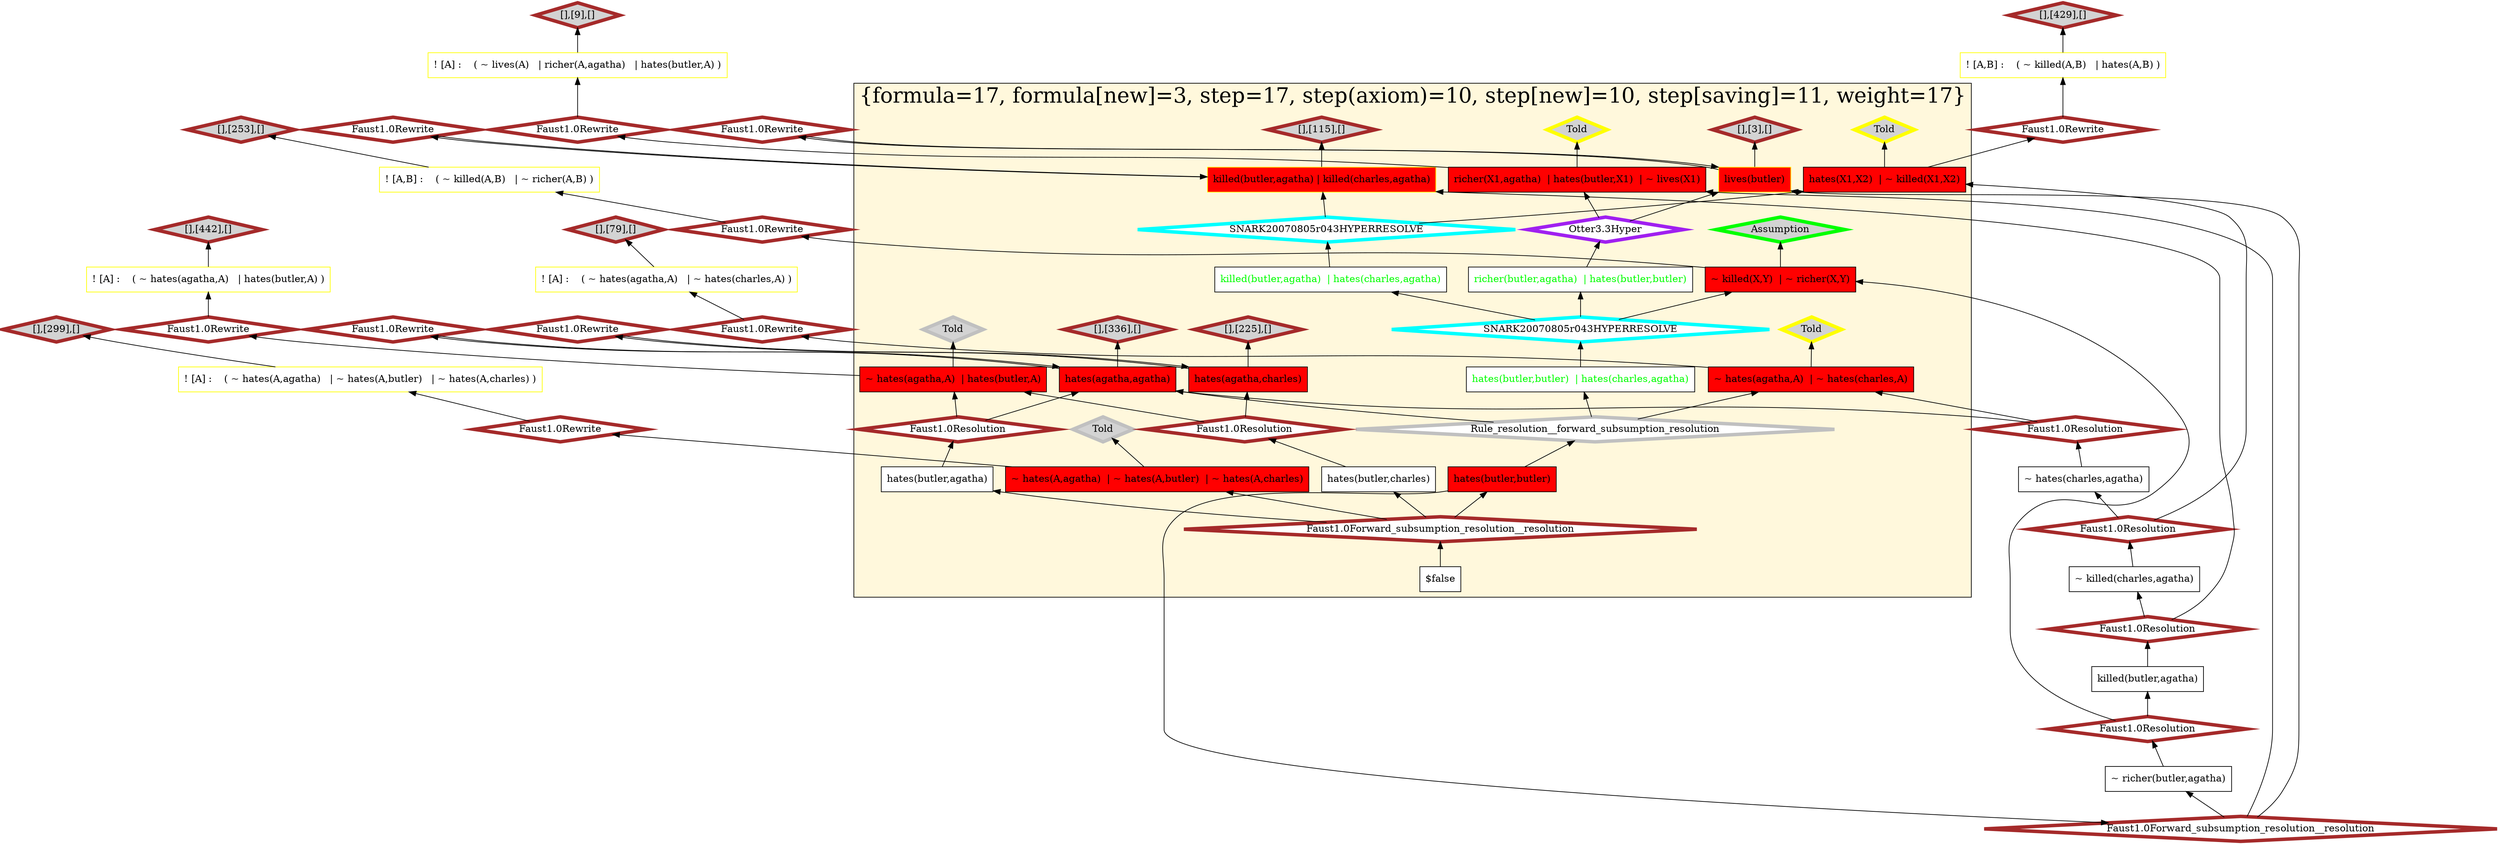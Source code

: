 digraph g 
{ rankdir=BT;
   
  "x_390" [ color="black" shape="box" label="~ killed(A,B)  | ~ richer(A,B)" fillcolor="red" style="filled"  ];
  "x_39" [ color="black" shape="box" label="~ killed(X,Y)  | hates(X,Y)" fillcolor="red" style="filled"  ];
  "x_253" [ color="yellow" shape="box" label="! [A,B] :    ( ~ killed(A,B)   | ~ richer(A,B) )" fillcolor="white" style="filled"  ];
  "x_225" [ color="yellow" shape="box" label="hates(agatha,charles)" fillcolor="red" style="filled"  ];
  "x_130" [ fontcolor="green" color="black" shape="box" label="richer(butler,agatha)  | hates(butler,butler)" fillcolor="white" style="filled"  ];
  "x_124" [ color="black" shape="box" label="~ hates(charles,agatha)" fillcolor="white" style="filled"  ];
  "x_39" [ color="black" shape="box" label="~ killed(A,B)  | hates(A,B)" fillcolor="red" style="filled"  ];
  "x_401" [ color="black" shape="box" label="~ richer(butler,agatha)" fillcolor="white" style="filled"  ];
  "x_115" [ color="black" shape="box" label="killed(butler,agatha)  | killed(charles,agatha)" fillcolor="red" style="filled"  ];
  "x_225" [ color="black" shape="box" label="hates(agatha,charles)" fillcolor="red" style="filled"  ];
  "x_391" [ fontcolor="green" color="black" shape="box" label="hates(charles,agatha)  | hates(butler,butler)" fillcolor="white" style="filled"  ];
  "x_9" [ color="yellow" shape="box" label="! [A] :    ( ~ lives(A)   | richer(A,agatha)   | hates(butler,A) )" fillcolor="white" style="filled"  ];
  "x_115" [ color="black" shape="box" label="killed(butler,agatha)  | killed(charles,agatha)" fillcolor="red" style="filled"  ];
  "x_392" [ color="black" shape="box" label="~ hates(X0,agatha)  | ~ hates(X0,butler)  | ~ hates(X0,charles)" fillcolor="red" style="filled"  ];
  "x_392" [ color="black" shape="box" label="~ hates(A,agatha)  | ~ hates(A,butler)  | ~ hates(A,charles)" fillcolor="red" style="filled"  ];
  "x_391" [ fontcolor="green" color="black" shape="box" label="hates(butler,butler)  | hates(charles,agatha)" fillcolor="white" style="filled"  ];
  "x_3" [ color="black" shape="box" label="lives(butler)" fillcolor="red" style="filled"  ];
  "x_206" [ color="black" shape="box" label="hates(butler,agatha)" fillcolor="white" style="filled"  ];
  "x_205" [ color="black" shape="box" label="~ killed(charles,agatha)" fillcolor="white" style="filled"  ];
  "x_213" [ color="black" shape="box" label="~ lives(A)  | richer(A,agatha)  | hates(butler,A)" fillcolor="red" style="filled"  ];
  "x_115" [ color="yellow" shape="box" label="killed(butler,agatha) | killed(charles,agatha)" fillcolor="red" style="filled"  ];
  "x_3" [ color="black" shape="box" label="lives(butler)" fillcolor="red" style="filled"  ];
  "x_390" [ color="black" shape="box" label="~ killed(X,Y)  | ~ richer(X,Y)" fillcolor="red" style="filled"  ];
  "x_3" [ color="yellow" shape="box" label="lives(butler)" fillcolor="red" style="filled"  ];
  "x_82" [ color="black" shape="box" label="~ hates(agatha,X0)  | hates(butler,X0)" fillcolor="red" style="filled"  ];
  "x_270" [ color="black" shape="box" label="hates(butler,butler)" fillcolor="red" style="filled"  ];
  "x_193" [ color="black" shape="box" label="killed(butler,agatha)" fillcolor="white" style="filled"  ];
  "x_39" [ color="black" shape="box" label="hates(X1,X2)  | ~ killed(X1,X2)" fillcolor="red" style="filled"  ];
  "x_79" [ color="yellow" shape="box" label="! [A] :    ( ~ hates(agatha,A)   | ~ hates(charles,A) )" fillcolor="white" style="filled"  ];
  "x_336" [ color="black" shape="box" label="hates(agatha,agatha)" fillcolor="red" style="filled"  ];
  "x_336" [ color="yellow" shape="box" label="hates(agatha,agatha)" fillcolor="red" style="filled"  ];
  "x_270" [ color="black" shape="box" label="hates(butler,butler)" fillcolor="red" style="filled"  ];
  "x_213" [ color="black" shape="box" label="~ lives(A)  | richer(A,agatha)  | hates(butler,A)" fillcolor="red" style="filled"  ];
  "x_299" [ color="yellow" shape="box" label="! [A] :    ( ~ hates(A,agatha)   | ~ hates(A,butler)   | ~ hates(A,charles) )" fillcolor="white" style="filled"  ];
  "x_442" [ color="yellow" shape="box" label="! [A] :    ( ~ hates(agatha,A)   | hates(butler,A) )" fillcolor="white" style="filled"  ];
  "x_383" [ color="black" shape="box" label="~ hates(charles,X0)  | ~ hates(agatha,X0)" fillcolor="red" style="filled"  ];
  "x_383" [ color="black" shape="box" label="~ hates(agatha,X1)  | ~ hates(charles,X1)" fillcolor="red" style="filled"  ];
  "x_2" [ color="black" shape="box" label="$false" fillcolor="white" style="filled"  ];
  "x_390" [ color="black" shape="box" label="~ killed(X,Y)  | ~ richer(X,Y)" fillcolor="red" style="filled"  ];
  "x_152" [ color="black" shape="box" label="hates(butler,charles)" fillcolor="white" style="filled"  ];
  "x_130" [ fontcolor="green" color="black" shape="box" label="richer(butler,agatha)  | hates(butler,butler)" fillcolor="white" style="filled"  ];
  "x_82" [ color="black" shape="box" label="~ hates(agatha,A)  | hates(butler,A)" fillcolor="red" style="filled"  ];
  "x_213" [ color="black" shape="box" label="richer(X1,agatha)  | hates(butler,X1)  | ~ lives(X1)" fillcolor="red" style="filled"  ];
  "x_429" [ color="yellow" shape="box" label="! [A,B] :    ( ~ killed(A,B)   | hates(A,B) )" fillcolor="white" style="filled"  ];
  "x_383" [ color="black" shape="box" label="~ hates(agatha,A)  | ~ hates(charles,A)" fillcolor="red" style="filled"  ];
  "x_224" [ fontcolor="green" color="black" shape="box" label="killed(butler,agatha)  | hates(charles,agatha)" fillcolor="white" style="filled"  ];
  "x_336" [ color="black" shape="box" label="hates(agatha,agatha)" fillcolor="red" style="filled"  ];
  "-7f2be617:1240b4a10d1:-45ec" [ URL="http://browser.inference-web.org/iwbrowser/BrowseNodeSet?url=http%3A%2F%2Finference-web.org%2Fproofs%2Ftptp%2FSolutions%2FPUZ%2FPUZ001-1%2FVampire---9.0%2Fanswer.owl%23ns_6" color="grey" shape="diamond" label="Told" fillcolor="lightgrey" style="filled" penwidth="5"  ];
  "x_392" -> "-7f2be617:1240b4a10d1:-45ec";
  "-7f2be617:1240b4a10d1:-4724" [ URL="http://browser.inference-web.org/iwbrowser/BrowseNodeSet?url=http%3A%2F%2Finference-web.org%2Fproofs%2Ftptp%2FSolutions%2FPUZ%2FPUZ001-1%2FOtter---3.3%2Fanswer.owl%23ns_14" color="purple" shape="diamond" label="Otter3.3Hyper" fillcolor="white" style="filled" penwidth="5"  ];
  "x_130" -> "-7f2be617:1240b4a10d1:-4724";
  "-7f2be617:1240b4a10d1:-4724" -> "x_3";
  "-7f2be617:1240b4a10d1:-4724" -> "x_213";
  "-7f2be617:1240b4a10d1:-484c" [ URL="http://browser.inference-web.org/iwbrowser/BrowseNodeSet?url=http%3A%2F%2Finference-web.org%2Fproofs%2Ftptp%2FSolutions%2FPUZ%2FPUZ001-1%2FFaust---1.0%2Fanswer.owl%23ns_168281744" color="brown" shape="diamond" label="Faust1.0Rewrite" fillcolor="white" style="filled" penwidth="5"  ];
  "x_225" -> "-7f2be617:1240b4a10d1:-484c";
  "-7f2be617:1240b4a10d1:-484c" -> "x_225";
  "-7f2be617:1240b4a10d1:-4848" [ URL="http://browser.inference-web.org/iwbrowser/BrowseNodeSet?url=http%3A%2F%2Finference-web.org%2Fproofs%2Ftptp%2FSolutions%2FPUZ%2FPUZ001-1%2FFaust---1.0%2Fanswer.owl%23ns_agatha_hates_charles" color="brown" shape="diamond" label="[],[225],[]" fillcolor="lightgrey" style="filled" penwidth="5"  ];
  "x_225" -> "-7f2be617:1240b4a10d1:-4848";
  "-7f2be617:1240b4a10d1:-4838" [ URL="http://browser.inference-web.org/iwbrowser/BrowseNodeSet?url=http%3A%2F%2Finference-web.org%2Fproofs%2Ftptp%2FSolutions%2FPUZ%2FPUZ001-1%2FFaust---1.0%2Fanswer.owl%23ns_176239808" color="brown" shape="diamond" label="Faust1.0Resolution" fillcolor="white" style="filled" penwidth="5"  ];
  "x_193" -> "-7f2be617:1240b4a10d1:-4838";
  "-7f2be617:1240b4a10d1:-4838" -> "x_115";
  "-7f2be617:1240b4a10d1:-4838" -> "x_205";
  "-7f2be617:1240b4a10d1:-480e" [ URL="http://browser.inference-web.org/iwbrowser/BrowseNodeSet?url=http%3A%2F%2Finference-web.org%2Fproofs%2Ftptp%2FSolutions%2FPUZ%2FPUZ001-1%2FFaust---1.0%2Fanswer.owl%23ns_168254608" color="brown" shape="diamond" label="Faust1.0Rewrite" fillcolor="white" style="filled" penwidth="5"  ];
  "x_390" -> "-7f2be617:1240b4a10d1:-480e";
  "-7f2be617:1240b4a10d1:-480e" -> "x_253";
  "-7f2be617:1240b4a10d1:-47f8" [ URL="http://browser.inference-web.org/iwbrowser/BrowseNodeSet?url=http%3A%2F%2Finference-web.org%2Fproofs%2Ftptp%2FSolutions%2FPUZ%2FPUZ001-1%2FFaust---1.0%2Fanswer.owl%23ns_butler" color="brown" shape="diamond" label="[],[3],[]" fillcolor="lightgrey" style="filled" penwidth="5"  ];
  "x_3" -> "-7f2be617:1240b4a10d1:-47f8";
  "-7f2be617:1240b4a10d1:-4805" [ URL="http://browser.inference-web.org/iwbrowser/BrowseNodeSet?url=http%3A%2F%2Finference-web.org%2Fproofs%2Ftptp%2FSolutions%2FPUZ%2FPUZ001-1%2FFaust---1.0%2Fanswer.owl%23ns_168303320" color="brown" shape="diamond" label="Faust1.0Rewrite" fillcolor="white" style="filled" penwidth="5"  ];
  "x_213" -> "-7f2be617:1240b4a10d1:-4805";
  "-7f2be617:1240b4a10d1:-4805" -> "x_9";
  "-7f2be617:1240b4a10d1:-495d" [ URL="http://browser.inference-web.org/iwbrowser/BrowseNodeSet?url=http%3A%2F%2Finference-web.org%2Fproofs%2Ftptp%2FSolutions%2FPUZ%2FPUZ001-1%2FAyane---1.1%2Fanswer.owl%23ns_poorer_killer" color="green" shape="diamond" label="Assumption" fillcolor="lightgrey" style="filled" penwidth="5"  ];
  "x_390" -> "-7f2be617:1240b4a10d1:-495d";
  "-7f2be617:1240b4a10d1:-4868" [ URL="http://browser.inference-web.org/iwbrowser/BrowseNodeSet?url=http%3A%2F%2Finference-web.org%2Fproofs%2Ftptp%2FSolutions%2FPUZ%2FPUZ001-1%2FFaust---1.0%2Fanswer.owl%23ns_agatha_hates_agatha" color="brown" shape="diamond" label="[],[336],[]" fillcolor="lightgrey" style="filled" penwidth="5"  ];
  "x_336" -> "-7f2be617:1240b4a10d1:-4868";
  "-7f2be617:1240b4a10d1:-48bc" [ URL="http://browser.inference-web.org/iwbrowser/BrowseNodeSet?url=http%3A%2F%2Finference-web.org%2Fproofs%2Ftptp%2FSolutions%2FPUZ%2FPUZ001-1%2FEP---1.1pre%2Fanswer.owl%23ns_5" color="yellow" shape="diamond" label="Told" fillcolor="lightgrey" style="filled" penwidth="5"  ];
  "x_383" -> "-7f2be617:1240b4a10d1:-48bc";
  "-7f2be617:1240b4a10d1:-4825" [ URL="http://browser.inference-web.org/iwbrowser/BrowseNodeSet?url=http%3A%2F%2Finference-web.org%2Fproofs%2Ftptp%2FSolutions%2FPUZ%2FPUZ001-1%2FFaust---1.0%2Fanswer.owl%23ns_different_hates" color="brown" shape="diamond" label="[],[79],[]" fillcolor="lightgrey" style="filled" penwidth="5"  ];
  "x_79" -> "-7f2be617:1240b4a10d1:-4825";
  "-7f2be617:1240b4a10d1:-485a" [ URL="http://browser.inference-web.org/iwbrowser/BrowseNodeSet?url=http%3A%2F%2Finference-web.org%2Fproofs%2Ftptp%2FSolutions%2FPUZ%2FPUZ001-1%2FFaust---1.0%2Fanswer.owl%23ns_168272912" color="brown" shape="diamond" label="Faust1.0Rewrite" fillcolor="white" style="filled" penwidth="5"  ];
  "x_392" -> "-7f2be617:1240b4a10d1:-485a";
  "-7f2be617:1240b4a10d1:-485a" -> "x_299";
  "-7f2be617:1240b4a10d1:-46db" [ URL="http://browser.inference-web.org/iwbrowser/BrowseNodeSet?url=http%3A%2F%2Finference-web.org%2Fproofs%2Ftptp%2FSolutions%2FPUZ%2FPUZ001-1%2FSNARK---20080805r005%2Fanswer.owl%23ns_17" color="cyan" shape="diamond" label="SNARK20070805r043HYPERRESOLVE" fillcolor="white" style="filled" penwidth="5"  ];
  "x_391" -> "-7f2be617:1240b4a10d1:-46db";
  "-7f2be617:1240b4a10d1:-46db" -> "x_130";
  "-7f2be617:1240b4a10d1:-46db" -> "x_224";
  "-7f2be617:1240b4a10d1:-46db" -> "x_390";
  "-7f2be617:1240b4a10d1:-47fc" [ URL="http://browser.inference-web.org/iwbrowser/BrowseNodeSet?url=http%3A%2F%2Finference-web.org%2Fproofs%2Ftptp%2FSolutions%2FPUZ%2FPUZ001-1%2FFaust---1.0%2Fanswer.owl%23ns_168244584" color="brown" shape="diamond" label="Faust1.0Rewrite" fillcolor="white" style="filled" penwidth="5"  ];
  "x_3" -> "-7f2be617:1240b4a10d1:-47fc";
  "-7f2be617:1240b4a10d1:-47fc" -> "x_3";
  "-7f2be617:1240b4a10d1:-4817" [ URL="http://browser.inference-web.org/iwbrowser/BrowseNodeSet?url=http%3A%2F%2Finference-web.org%2Fproofs%2Ftptp%2FSolutions%2FPUZ%2FPUZ001-1%2FFaust---1.0%2Fanswer.owl%23ns_168309696" color="brown" shape="diamond" label="Faust1.0Rewrite" fillcolor="white" style="filled" penwidth="5"  ];
  "x_115" -> "-7f2be617:1240b4a10d1:-4817";
  "-7f2be617:1240b4a10d1:-4817" -> "x_115";
  "-7f2be617:1240b4a10d1:-4640" [ URL="http://browser.inference-web.org/iwbrowser/BrowseNodeSet?url=http%3A%2F%2Finference-web.org%2Fproofs%2Ftptp%2FSolutions%2FPUZ%2FPUZ001-1%2FVampire---9.0%2Fanswer.owl%23ns_37" color="grey" shape="diamond" label="Rule_resolution__forward_subsumption_resolution" fillcolor="white" style="filled" penwidth="5"  ];
  "x_270" -> "-7f2be617:1240b4a10d1:-4640";
  "-7f2be617:1240b4a10d1:-4640" -> "x_336";
  "-7f2be617:1240b4a10d1:-4640" -> "x_383";
  "-7f2be617:1240b4a10d1:-4640" -> "x_391";
  "-7f2be617:1240b4a10d1:-45f5" [ URL="http://browser.inference-web.org/iwbrowser/BrowseNodeSet?url=http%3A%2F%2Finference-web.org%2Fproofs%2Ftptp%2FSolutions%2FPUZ%2FPUZ001-1%2FVampire---9.0%2Fanswer.owl%23ns_10" color="grey" shape="diamond" label="Told" fillcolor="lightgrey" style="filled" penwidth="5"  ];
  "x_82" -> "-7f2be617:1240b4a10d1:-45f5";
  "-7f2be617:1240b4a10d1:-4856" [ URL="http://browser.inference-web.org/iwbrowser/BrowseNodeSet?url=http%3A%2F%2Finference-web.org%2Fproofs%2Ftptp%2FSolutions%2FPUZ%2FPUZ001-1%2FFaust---1.0%2Fanswer.owl%23ns_no_one_hates_everyone" color="brown" shape="diamond" label="[],[299],[]" fillcolor="lightgrey" style="filled" penwidth="5"  ];
  "x_299" -> "-7f2be617:1240b4a10d1:-4856";
  "-7f2be617:1240b4a10d1:-4871" [ URL="http://browser.inference-web.org/iwbrowser/BrowseNodeSet?url=http%3A%2F%2Finference-web.org%2Fproofs%2Ftptp%2FSolutions%2FPUZ%2FPUZ001-1%2FFaust---1.0%2Fanswer.owl%23ns_176139248" color="brown" shape="diamond" label="Faust1.0Resolution" fillcolor="white" style="filled" penwidth="5"  ];
  "x_206" -> "-7f2be617:1240b4a10d1:-4871";
  "-7f2be617:1240b4a10d1:-4871" -> "x_82";
  "-7f2be617:1240b4a10d1:-4871" -> "x_336";
  "-7f2be617:1240b4a10d1:-4829" [ URL="http://browser.inference-web.org/iwbrowser/BrowseNodeSet?url=http%3A%2F%2Finference-web.org%2Fproofs%2Ftptp%2FSolutions%2FPUZ%2FPUZ001-1%2FFaust---1.0%2Fanswer.owl%23ns_168261192" color="brown" shape="diamond" label="Faust1.0Rewrite" fillcolor="white" style="filled" penwidth="5"  ];
  "x_383" -> "-7f2be617:1240b4a10d1:-4829";
  "-7f2be617:1240b4a10d1:-4829" -> "x_79";
  "-7f2be617:1240b4a10d1:-480a" [ URL="http://browser.inference-web.org/iwbrowser/BrowseNodeSet?url=http%3A%2F%2Finference-web.org%2Fproofs%2Ftptp%2FSolutions%2FPUZ%2FPUZ001-1%2FFaust---1.0%2Fanswer.owl%23ns_poorer_killer" color="brown" shape="diamond" label="[],[253],[]" fillcolor="lightgrey" style="filled" penwidth="5"  ];
  "x_253" -> "-7f2be617:1240b4a10d1:-480a";
  "-7f2be617:1240b4a10d1:-48c1" [ URL="http://browser.inference-web.org/iwbrowser/BrowseNodeSet?url=http%3A%2F%2Finference-web.org%2Fproofs%2Ftptp%2FSolutions%2FPUZ%2FPUZ001-1%2FEP---1.1pre%2Fanswer.owl%23ns_9" color="yellow" shape="diamond" label="Told" fillcolor="lightgrey" style="filled" penwidth="5"  ];
  "x_39" -> "-7f2be617:1240b4a10d1:-48c1";
  "-7f2be617:1240b4a10d1:-485f" [ URL="http://browser.inference-web.org/iwbrowser/BrowseNodeSet?url=http%3A%2F%2Finference-web.org%2Fproofs%2Ftptp%2FSolutions%2FPUZ%2FPUZ001-1%2FFaust---1.0%2Fanswer.owl%23ns_same_hates" color="brown" shape="diamond" label="[],[442],[]" fillcolor="lightgrey" style="filled" penwidth="5"  ];
  "x_442" -> "-7f2be617:1240b4a10d1:-485f";
  "-7f2be617:1240b4a10d1:-4878" [ URL="http://browser.inference-web.org/iwbrowser/BrowseNodeSet?url=http%3A%2F%2Finference-web.org%2Fproofs%2Ftptp%2FSolutions%2FPUZ%2FPUZ001-1%2FFaust---1.0%2Fanswer.owl%23answer" color="brown" shape="diamond" label="Faust1.0Forward_subsumption_resolution__resolution" fillcolor="white" style="filled" penwidth="5"  ];
  "x_2" -> "-7f2be617:1240b4a10d1:-4878";
  "-7f2be617:1240b4a10d1:-4878" -> "x_152";
  "-7f2be617:1240b4a10d1:-4878" -> "x_206";
  "-7f2be617:1240b4a10d1:-4878" -> "x_270";
  "-7f2be617:1240b4a10d1:-4878" -> "x_392";
  "-7f2be617:1240b4a10d1:-4843" [ URL="http://browser.inference-web.org/iwbrowser/BrowseNodeSet?url=http%3A%2F%2Finference-web.org%2Fproofs%2Ftptp%2FSolutions%2FPUZ%2FPUZ001-1%2FFaust---1.0%2Fanswer.owl%23ns_176259640" color="brown" shape="diamond" label="Faust1.0Forward_subsumption_resolution__resolution" fillcolor="white" style="filled" penwidth="5"  ];
  "x_270" -> "-7f2be617:1240b4a10d1:-4843";
  "-7f2be617:1240b4a10d1:-4843" -> "x_3";
  "-7f2be617:1240b4a10d1:-4843" -> "x_213";
  "-7f2be617:1240b4a10d1:-4843" -> "x_401";
  "-7f2be617:1240b4a10d1:-481c" [ URL="http://browser.inference-web.org/iwbrowser/BrowseNodeSet?url=http%3A%2F%2Finference-web.org%2Fproofs%2Ftptp%2FSolutions%2FPUZ%2FPUZ001-1%2FFaust---1.0%2Fanswer.owl%23ns_killer_hates_victim" color="brown" shape="diamond" label="[],[429],[]" fillcolor="lightgrey" style="filled" penwidth="5"  ];
  "x_429" -> "-7f2be617:1240b4a10d1:-481c";
  "-7f2be617:1240b4a10d1:-4813" [ URL="http://browser.inference-web.org/iwbrowser/BrowseNodeSet?url=http%3A%2F%2Finference-web.org%2Fproofs%2Ftptp%2FSolutions%2FPUZ%2FPUZ001-1%2FFaust---1.0%2Fanswer.owl%23ns_prove_neither_charles_nor_butler_did_it" color="brown" shape="diamond" label="[],[115],[]" fillcolor="lightgrey" style="filled" penwidth="5"  ];
  "x_115" -> "-7f2be617:1240b4a10d1:-4813";
  "-7f2be617:1240b4a10d1:-486c" [ URL="http://browser.inference-web.org/iwbrowser/BrowseNodeSet?url=http%3A%2F%2Finference-web.org%2Fproofs%2Ftptp%2FSolutions%2FPUZ%2FPUZ001-1%2FFaust---1.0%2Fanswer.owl%23ns_168277664" color="brown" shape="diamond" label="Faust1.0Rewrite" fillcolor="white" style="filled" penwidth="5"  ];
  "x_336" -> "-7f2be617:1240b4a10d1:-486c";
  "-7f2be617:1240b4a10d1:-486c" -> "x_336";
  "-7f2be617:1240b4a10d1:-4833" [ URL="http://browser.inference-web.org/iwbrowser/BrowseNodeSet?url=http%3A%2F%2Finference-web.org%2Fproofs%2Ftptp%2FSolutions%2FPUZ%2FPUZ001-1%2FFaust---1.0%2Fanswer.owl%23ns_176202488" color="brown" shape="diamond" label="Faust1.0Resolution" fillcolor="white" style="filled" penwidth="5"  ];
  "x_205" -> "-7f2be617:1240b4a10d1:-4833";
  "-7f2be617:1240b4a10d1:-4833" -> "x_39";
  "-7f2be617:1240b4a10d1:-4833" -> "x_124";
  "-7f2be617:1240b4a10d1:-4882" [ URL="http://browser.inference-web.org/iwbrowser/BrowseNodeSet?url=http%3A%2F%2Finference-web.org%2Fproofs%2Ftptp%2FSolutions%2FPUZ%2FPUZ001-1%2FEP---1.1pre%2Fanswer.owl%23ns_11" color="yellow" shape="diamond" label="Told" fillcolor="lightgrey" style="filled" penwidth="5"  ];
  "x_213" -> "-7f2be617:1240b4a10d1:-4882";
  "-7f2be617:1240b4a10d1:-4851" [ URL="http://browser.inference-web.org/iwbrowser/BrowseNodeSet?url=http%3A%2F%2Finference-web.org%2Fproofs%2Ftptp%2FSolutions%2FPUZ%2FPUZ001-1%2FFaust---1.0%2Fanswer.owl%23ns_176169184" color="brown" shape="diamond" label="Faust1.0Resolution" fillcolor="white" style="filled" penwidth="5"  ];
  "x_152" -> "-7f2be617:1240b4a10d1:-4851";
  "-7f2be617:1240b4a10d1:-4851" -> "x_82";
  "-7f2be617:1240b4a10d1:-4851" -> "x_225";
  "-7f2be617:1240b4a10d1:-46d5" [ URL="http://browser.inference-web.org/iwbrowser/BrowseNodeSet?url=http%3A%2F%2Finference-web.org%2Fproofs%2Ftptp%2FSolutions%2FPUZ%2FPUZ001-1%2FSNARK---20080805r005%2Fanswer.owl%23ns_15" color="cyan" shape="diamond" label="SNARK20070805r043HYPERRESOLVE" fillcolor="white" style="filled" penwidth="5"  ];
  "x_224" -> "-7f2be617:1240b4a10d1:-46d5";
  "-7f2be617:1240b4a10d1:-46d5" -> "x_39";
  "-7f2be617:1240b4a10d1:-46d5" -> "x_115";
  "-7f2be617:1240b4a10d1:-482e" [ URL="http://browser.inference-web.org/iwbrowser/BrowseNodeSet?url=http%3A%2F%2Finference-web.org%2Fproofs%2Ftptp%2FSolutions%2FPUZ%2FPUZ001-1%2FFaust---1.0%2Fanswer.owl%23ns_176150976" color="brown" shape="diamond" label="Faust1.0Resolution" fillcolor="white" style="filled" penwidth="5"  ];
  "x_124" -> "-7f2be617:1240b4a10d1:-482e";
  "-7f2be617:1240b4a10d1:-482e" -> "x_336";
  "-7f2be617:1240b4a10d1:-482e" -> "x_383";
  "-7f2be617:1240b4a10d1:-4820" [ URL="http://browser.inference-web.org/iwbrowser/BrowseNodeSet?url=http%3A%2F%2Finference-web.org%2Fproofs%2Ftptp%2FSolutions%2FPUZ%2FPUZ001-1%2FFaust---1.0%2Fanswer.owl%23ns_168286272" color="brown" shape="diamond" label="Faust1.0Rewrite" fillcolor="white" style="filled" penwidth="5"  ];
  "x_39" -> "-7f2be617:1240b4a10d1:-4820";
  "-7f2be617:1240b4a10d1:-4820" -> "x_429";
  "-7f2be617:1240b4a10d1:-483d" [ URL="http://browser.inference-web.org/iwbrowser/BrowseNodeSet?url=http%3A%2F%2Finference-web.org%2Fproofs%2Ftptp%2FSolutions%2FPUZ%2FPUZ001-1%2FFaust---1.0%2Fanswer.owl%23ns_176249928" color="brown" shape="diamond" label="Faust1.0Resolution" fillcolor="white" style="filled" penwidth="5"  ];
  "x_401" -> "-7f2be617:1240b4a10d1:-483d";
  "-7f2be617:1240b4a10d1:-483d" -> "x_193";
  "-7f2be617:1240b4a10d1:-483d" -> "x_390";
  "-7f2be617:1240b4a10d1:-4863" [ URL="http://browser.inference-web.org/iwbrowser/BrowseNodeSet?url=http%3A%2F%2Finference-web.org%2Fproofs%2Ftptp%2FSolutions%2FPUZ%2FPUZ001-1%2FFaust---1.0%2Fanswer.owl%23ns_168238288" color="brown" shape="diamond" label="Faust1.0Rewrite" fillcolor="white" style="filled" penwidth="5"  ];
  "x_82" -> "-7f2be617:1240b4a10d1:-4863";
  "-7f2be617:1240b4a10d1:-4863" -> "x_442";
  "-7f2be617:1240b4a10d1:-4801" [ URL="http://browser.inference-web.org/iwbrowser/BrowseNodeSet?url=http%3A%2F%2Finference-web.org%2Fproofs%2Ftptp%2FSolutions%2FPUZ%2FPUZ001-1%2FFaust---1.0%2Fanswer.owl%23ns_butler_hates_poor" color="brown" shape="diamond" label="[],[9],[]" fillcolor="lightgrey" style="filled" penwidth="5"  ];
  "x_9" -> "-7f2be617:1240b4a10d1:-4801";
  
 subgraph cluster_opt 
{ labelloc=b label="{formula=17, formula[new]=3, step=17, step(axiom)=10, step[new]=10, step[saving]=11, weight=17}" 
 fontsize=30 fillcolor=cornsilk style=filled 
  x_2 ; x_3 ; x_206 ; x_39 ; x_336 ; x_383 ; x_130 ; x_225 ; x_224 ; x_152 ; x_392 ; x_115 ; x_82 ; x_213 ; x_391 ; x_270 ; x_390 ; "-7f2be617:1240b4a10d1:-48c1" ;
 "-7f2be617:1240b4a10d1:-45ec" ;
 "-7f2be617:1240b4a10d1:-4724" ;
 "-7f2be617:1240b4a10d1:-4878" ;
 "-7f2be617:1240b4a10d1:-4813" ;
 "-7f2be617:1240b4a10d1:-4848" ;
 "-7f2be617:1240b4a10d1:-47f8" ;
 "-7f2be617:1240b4a10d1:-4851" ;
 "-7f2be617:1240b4a10d1:-4882" ;
 "-7f2be617:1240b4a10d1:-495d" ;
 "-7f2be617:1240b4a10d1:-48bc" ;
 "-7f2be617:1240b4a10d1:-46d5" ;
 "-7f2be617:1240b4a10d1:-4868" ;
 "-7f2be617:1240b4a10d1:-46db" ;
 "-7f2be617:1240b4a10d1:-4640" ;
 "-7f2be617:1240b4a10d1:-45f5" ;
 "-7f2be617:1240b4a10d1:-4871" ;
 
}
 
}
